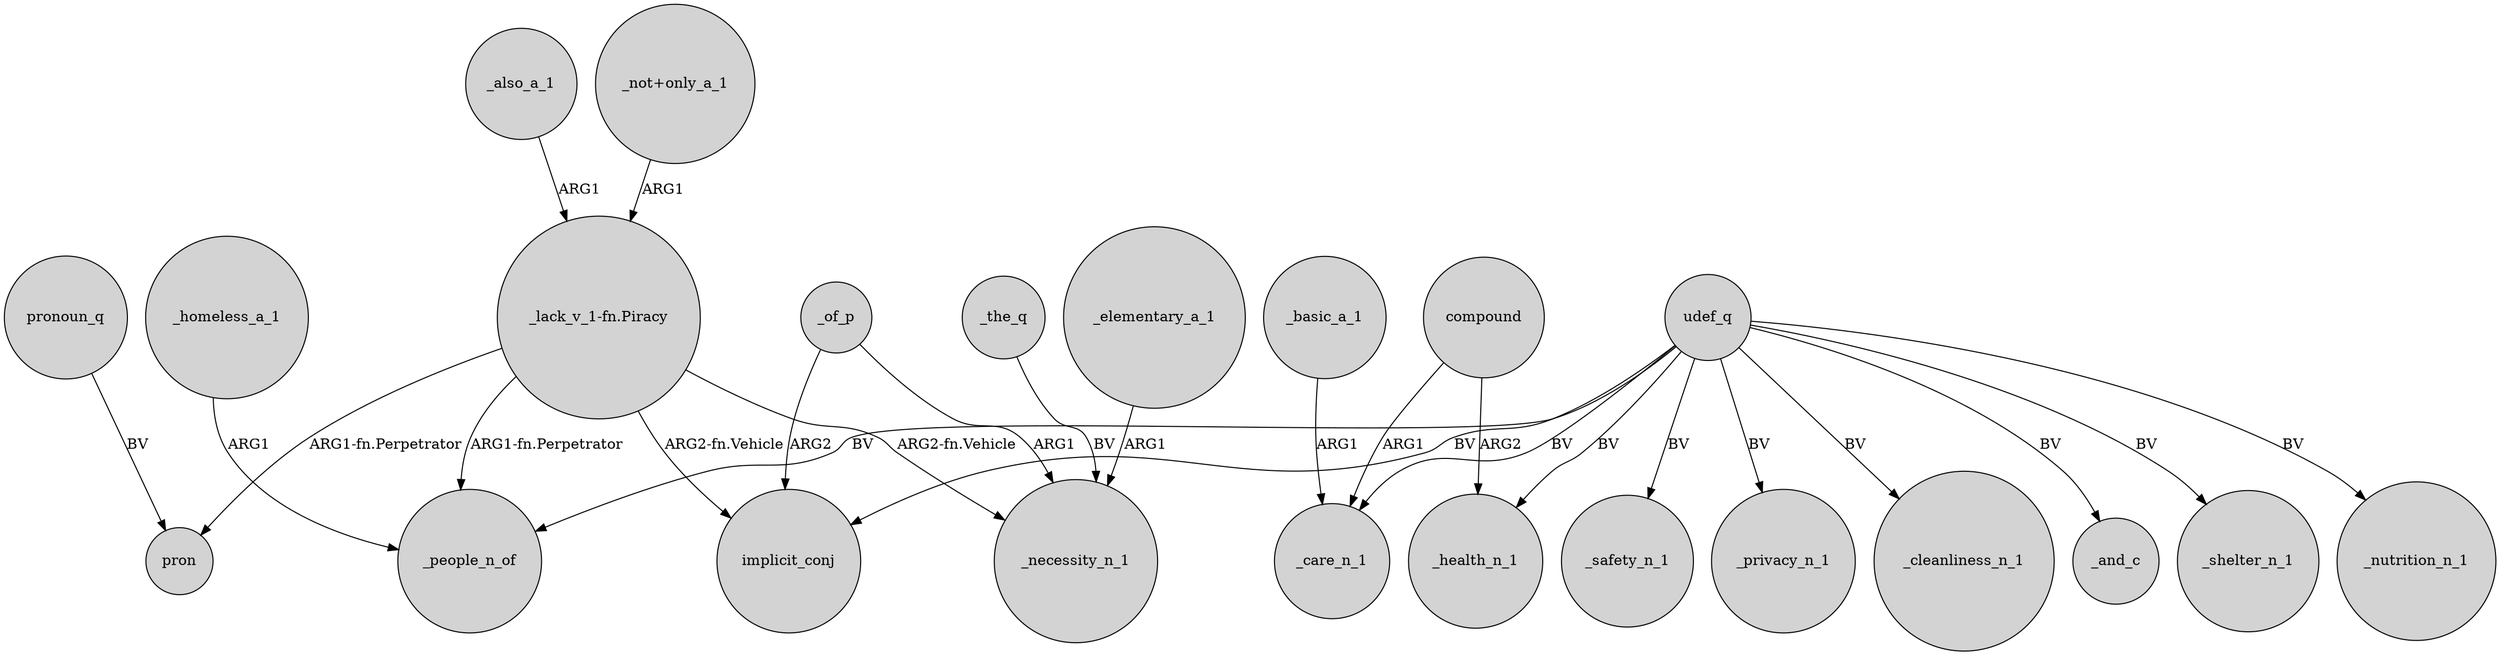 digraph {
	node [shape=circle style=filled]
	udef_q -> _people_n_of [label=BV]
	udef_q -> _health_n_1 [label=BV]
	udef_q -> _safety_n_1 [label=BV]
	_elementary_a_1 -> _necessity_n_1 [label=ARG1]
	udef_q -> _privacy_n_1 [label=BV]
	udef_q -> _cleanliness_n_1 [label=BV]
	"_lack_v_1-fn.Piracy" -> _necessity_n_1 [label="ARG2-fn.Vehicle"]
	compound -> _health_n_1 [label=ARG2]
	udef_q -> _care_n_1 [label=BV]
	_of_p -> implicit_conj [label=ARG2]
	_homeless_a_1 -> _people_n_of [label=ARG1]
	udef_q -> _and_c [label=BV]
	"_lack_v_1-fn.Piracy" -> _people_n_of [label="ARG1-fn.Perpetrator"]
	pronoun_q -> pron [label=BV]
	udef_q -> _shelter_n_1 [label=BV]
	compound -> _care_n_1 [label=ARG1]
	_also_a_1 -> "_lack_v_1-fn.Piracy" [label=ARG1]
	_of_p -> _necessity_n_1 [label=ARG1]
	"_lack_v_1-fn.Piracy" -> implicit_conj [label="ARG2-fn.Vehicle"]
	_the_q -> _necessity_n_1 [label=BV]
	"_not+only_a_1" -> "_lack_v_1-fn.Piracy" [label=ARG1]
	udef_q -> _nutrition_n_1 [label=BV]
	udef_q -> implicit_conj [label=BV]
	"_lack_v_1-fn.Piracy" -> pron [label="ARG1-fn.Perpetrator"]
	_basic_a_1 -> _care_n_1 [label=ARG1]
}
